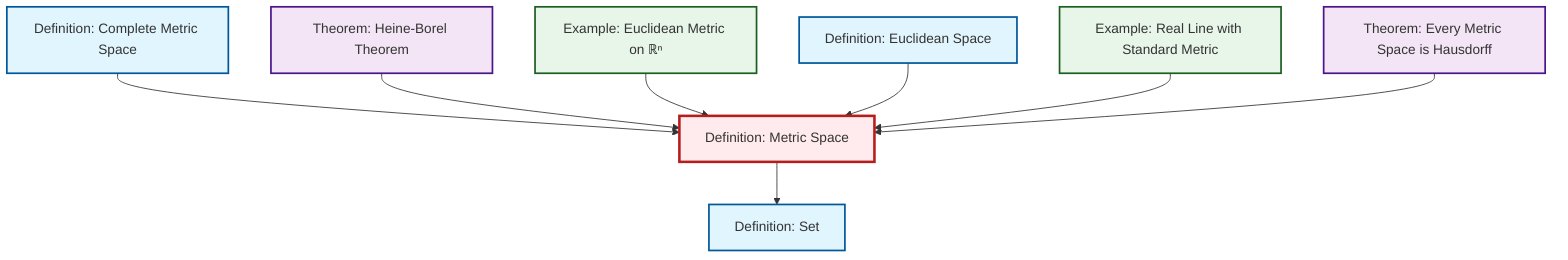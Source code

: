 graph TD
    classDef definition fill:#e1f5fe,stroke:#01579b,stroke-width:2px
    classDef theorem fill:#f3e5f5,stroke:#4a148c,stroke-width:2px
    classDef axiom fill:#fff3e0,stroke:#e65100,stroke-width:2px
    classDef example fill:#e8f5e9,stroke:#1b5e20,stroke-width:2px
    classDef current fill:#ffebee,stroke:#b71c1c,stroke-width:3px
    ex-real-line-metric["Example: Real Line with Standard Metric"]:::example
    def-metric-space["Definition: Metric Space"]:::definition
    def-set["Definition: Set"]:::definition
    thm-metric-hausdorff["Theorem: Every Metric Space is Hausdorff"]:::theorem
    def-euclidean-space["Definition: Euclidean Space"]:::definition
    ex-euclidean-metric["Example: Euclidean Metric on ℝⁿ"]:::example
    def-complete-metric-space["Definition: Complete Metric Space"]:::definition
    thm-heine-borel["Theorem: Heine-Borel Theorem"]:::theorem
    def-complete-metric-space --> def-metric-space
    def-metric-space --> def-set
    thm-heine-borel --> def-metric-space
    ex-euclidean-metric --> def-metric-space
    def-euclidean-space --> def-metric-space
    ex-real-line-metric --> def-metric-space
    thm-metric-hausdorff --> def-metric-space
    class def-metric-space current